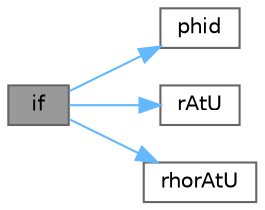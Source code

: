 digraph "if"
{
 // LATEX_PDF_SIZE
  bgcolor="transparent";
  edge [fontname=Helvetica,fontsize=10,labelfontname=Helvetica,labelfontsize=10];
  node [fontname=Helvetica,fontsize=10,shape=box,height=0.2,width=0.4];
  rankdir="LR";
  Node1 [id="Node000001",label="if",height=0.2,width=0.4,color="gray40", fillcolor="grey60", style="filled", fontcolor="black",tooltip=" "];
  Node1 -> Node2 [id="edge1_Node000001_Node000002",color="steelblue1",style="solid",tooltip=" "];
  Node2 [id="Node000002",label="phid",height=0.2,width=0.4,color="grey40", fillcolor="white", style="filled",URL="$compressible_2sonicFoam_2pEqn_8H.html#a8ec7e8babd3a3a01a1645f5e7850afc0",tooltip=" "];
  Node1 -> Node3 [id="edge2_Node000001_Node000003",color="steelblue1",style="solid",tooltip=" "];
  Node3 [id="Node000003",label="rAtU",height=0.2,width=0.4,color="grey40", fillcolor="white", style="filled",URL="$combustion_2reactingFoam_2pcEqn_8H.html#af0ca220b579a630d505b444580d37b50",tooltip=" "];
  Node1 -> Node4 [id="edge3_Node000001_Node000004",color="steelblue1",style="solid",tooltip=" "];
  Node4 [id="Node000004",label="rhorAtU",height=0.2,width=0.4,color="grey40", fillcolor="white", style="filled",URL="$combustion_2reactingFoam_2pcEqn_8H.html#a142b9c53809c41ee952c0f8753de25c8",tooltip=" "];
}
